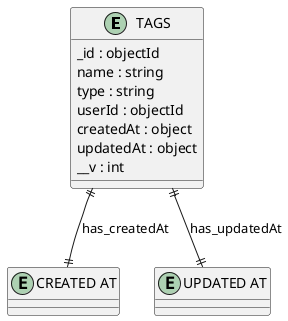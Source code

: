 @startuml TAGS_Diagram

entity "TAGS" as TAGS {
  _id : objectId
  name : string
  type : string
  userId : objectId
  createdAt : object
  updatedAt : object
  __v : int
}

entity "CREATED AT" as CREATED_AT {
}

entity "UPDATED AT" as UPDATED_AT {
}

' // Relationships
TAGS ||--|| CREATED_AT : has_createdAt
TAGS ||--|| UPDATED_AT : has_updatedAt
@enduml